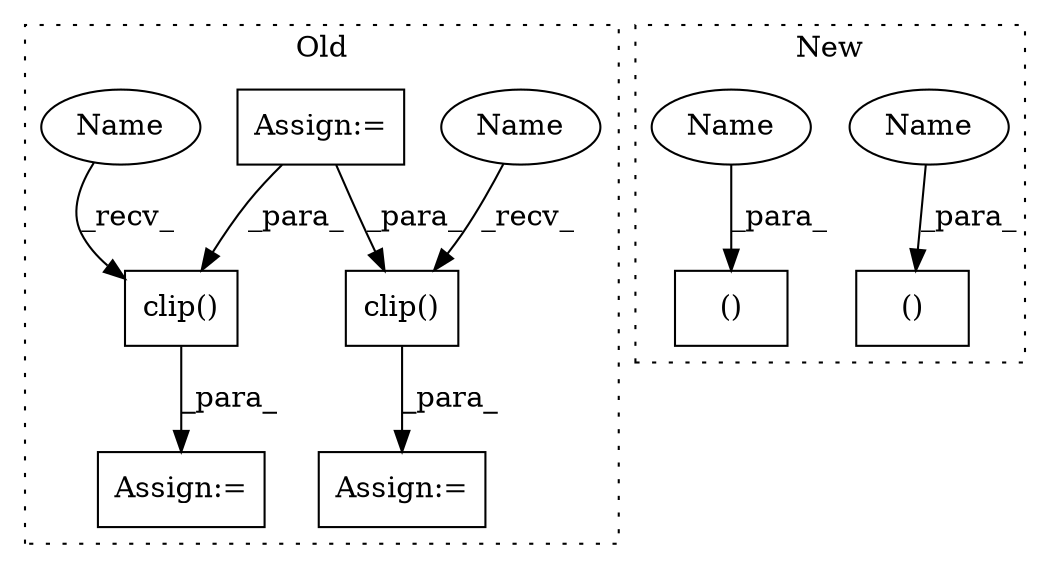 digraph G {
subgraph cluster0 {
1 [label="clip()" a="75" s="2876,2910" l="8,1" shape="box"];
3 [label="Assign:=" a="68" s="2873" l="3" shape="box"];
4 [label="Assign:=" a="68" s="2744" l="3" shape="box"];
5 [label="Assign:=" a="68" s="2820" l="3" shape="box"];
6 [label="clip()" a="75" s="2823,2857" l="8,1" shape="box"];
8 [label="Name" a="87" s="2823" l="2" shape="ellipse"];
9 [label="Name" a="87" s="2876" l="2" shape="ellipse"];
label = "Old";
style="dotted";
}
subgraph cluster1 {
2 [label="()" a="54" s="4814" l="24" shape="box"];
7 [label="()" a="54" s="4460" l="15" shape="box"];
10 [label="Name" a="87" s="4810" l="4" shape="ellipse"];
11 [label="Name" a="87" s="4456" l="4" shape="ellipse"];
label = "New";
style="dotted";
}
1 -> 3 [label="_para_"];
4 -> 1 [label="_para_"];
4 -> 6 [label="_para_"];
6 -> 5 [label="_para_"];
8 -> 6 [label="_recv_"];
9 -> 1 [label="_recv_"];
10 -> 2 [label="_para_"];
11 -> 7 [label="_para_"];
}